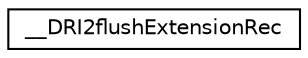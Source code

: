 digraph "Graphe hiérarchique des classes"
{
  edge [fontname="Helvetica",fontsize="10",labelfontname="Helvetica",labelfontsize="10"];
  node [fontname="Helvetica",fontsize="10",shape=record];
  rankdir="LR";
  Node1 [label="__DRI2flushExtensionRec",height=0.2,width=0.4,color="black", fillcolor="white", style="filled",URL="$struct_____d_r_i2flush_extension_rec.html"];
}
